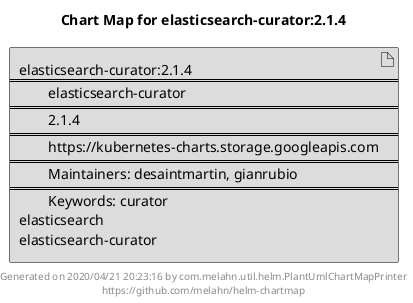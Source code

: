 @startuml
skinparam linetype ortho
skinparam backgroundColor white
skinparam usecaseBorderColor black
skinparam usecaseArrowColor LightSlateGray
skinparam artifactBorderColor black
skinparam artifactArrowColor LightSlateGray

title Chart Map for elasticsearch-curator:2.1.4

'There is one referenced Helm Chart
artifact "elasticsearch-curator:2.1.4\n====\n\telasticsearch-curator\n====\n\t2.1.4\n====\n\thttps://kubernetes-charts.storage.googleapis.com\n====\n\tMaintainers: desaintmartin, gianrubio\n====\n\tKeywords: curator\nelasticsearch\nelasticsearch-curator" as elasticsearch_curator_2_1_4 #Gainsboro

'There are 0 referenced Docker Images

'Chart Dependencies

center footer Generated on 2020/04/21 20:23:16 by com.melahn.util.helm.PlantUmlChartMapPrinter\nhttps://github.com/melahn/helm-chartmap
@enduml
